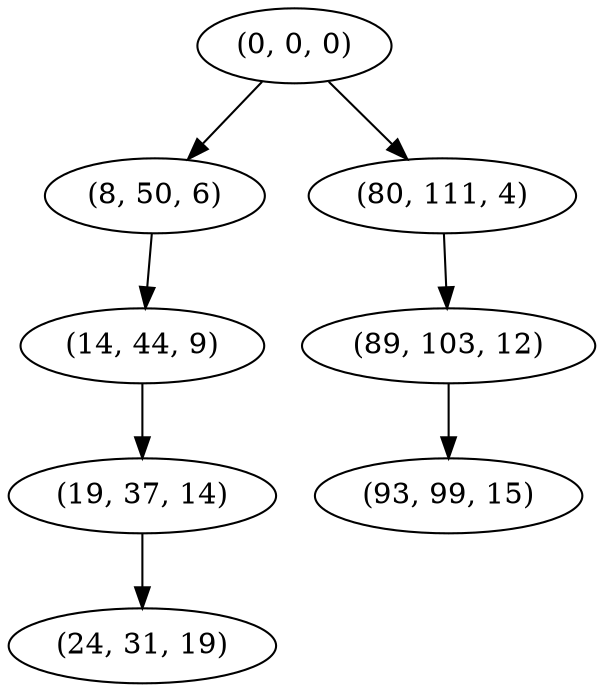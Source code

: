 digraph tree {
    "(0, 0, 0)";
    "(8, 50, 6)";
    "(14, 44, 9)";
    "(19, 37, 14)";
    "(24, 31, 19)";
    "(80, 111, 4)";
    "(89, 103, 12)";
    "(93, 99, 15)";
    "(0, 0, 0)" -> "(8, 50, 6)";
    "(0, 0, 0)" -> "(80, 111, 4)";
    "(8, 50, 6)" -> "(14, 44, 9)";
    "(14, 44, 9)" -> "(19, 37, 14)";
    "(19, 37, 14)" -> "(24, 31, 19)";
    "(80, 111, 4)" -> "(89, 103, 12)";
    "(89, 103, 12)" -> "(93, 99, 15)";
}
